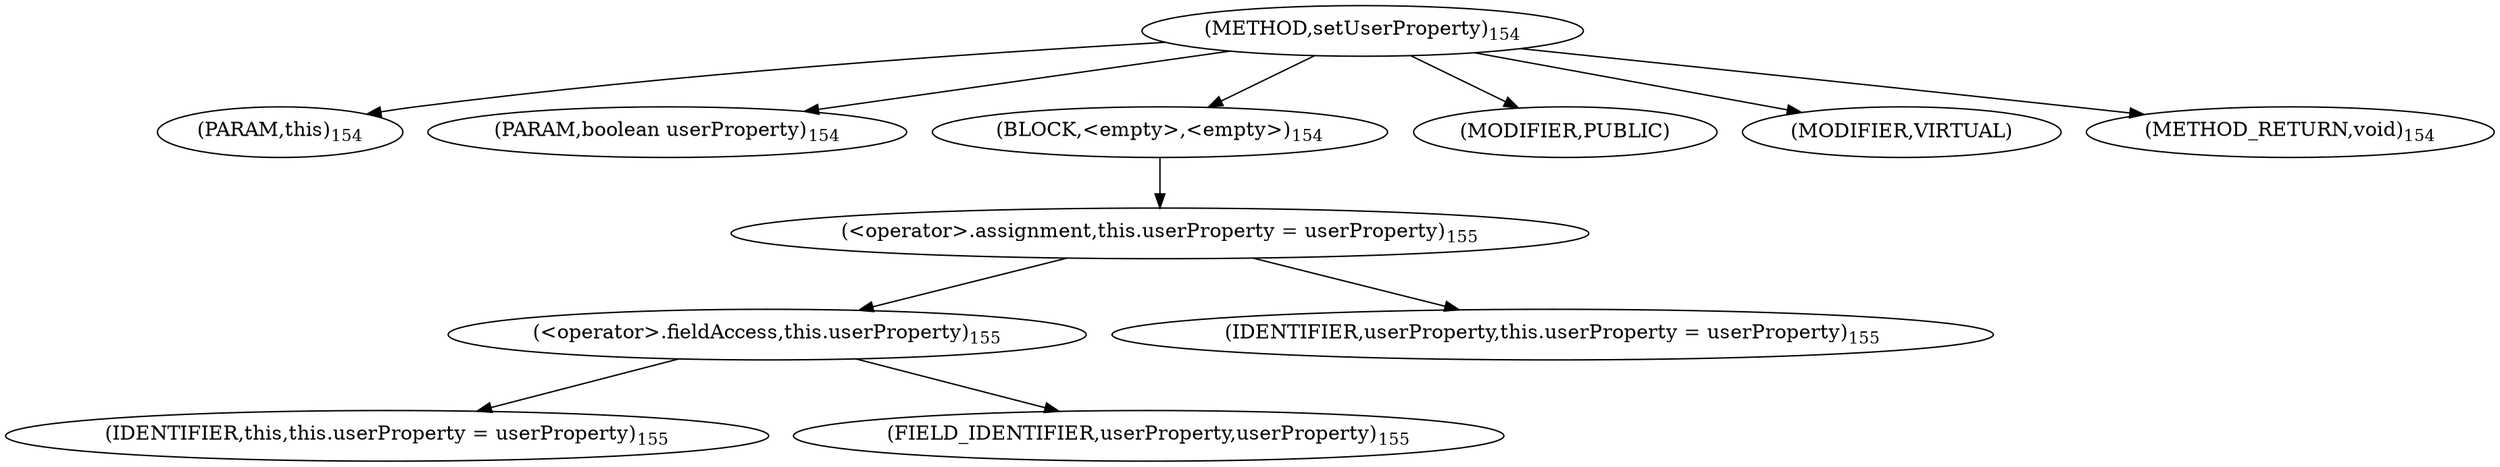 digraph "setUserProperty" {  
"301" [label = <(METHOD,setUserProperty)<SUB>154</SUB>> ]
"28" [label = <(PARAM,this)<SUB>154</SUB>> ]
"302" [label = <(PARAM,boolean userProperty)<SUB>154</SUB>> ]
"303" [label = <(BLOCK,&lt;empty&gt;,&lt;empty&gt;)<SUB>154</SUB>> ]
"304" [label = <(&lt;operator&gt;.assignment,this.userProperty = userProperty)<SUB>155</SUB>> ]
"305" [label = <(&lt;operator&gt;.fieldAccess,this.userProperty)<SUB>155</SUB>> ]
"27" [label = <(IDENTIFIER,this,this.userProperty = userProperty)<SUB>155</SUB>> ]
"306" [label = <(FIELD_IDENTIFIER,userProperty,userProperty)<SUB>155</SUB>> ]
"307" [label = <(IDENTIFIER,userProperty,this.userProperty = userProperty)<SUB>155</SUB>> ]
"308" [label = <(MODIFIER,PUBLIC)> ]
"309" [label = <(MODIFIER,VIRTUAL)> ]
"310" [label = <(METHOD_RETURN,void)<SUB>154</SUB>> ]
  "301" -> "28" 
  "301" -> "302" 
  "301" -> "303" 
  "301" -> "308" 
  "301" -> "309" 
  "301" -> "310" 
  "303" -> "304" 
  "304" -> "305" 
  "304" -> "307" 
  "305" -> "27" 
  "305" -> "306" 
}
